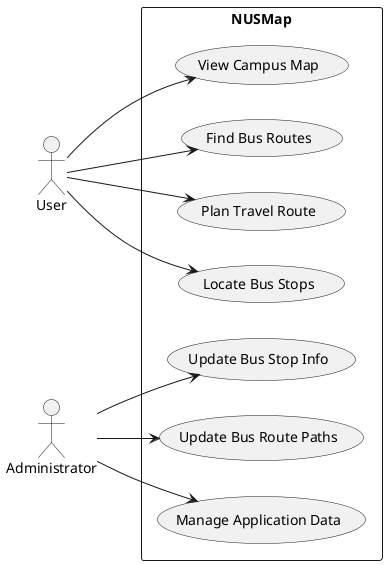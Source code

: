 @startuml NUSMap Use Case Diagram

left to right direction
actor "User" as user
actor "Administrator" as admin

rectangle NUSMap {
    usecase "View Campus Map" as UC1
    usecase "Find Bus Routes" as UC2
    usecase "Plan Travel Route" as UC3
    usecase "Locate Bus Stops" as UC4
    usecase "Update Bus Stop Info" as UC5
    usecase "Update Bus Route Paths" as UC6
    usecase "Manage Application Data" as UC7
    
    user --> UC1
    user --> UC2
    user --> UC3
    user --> UC4
    admin --> UC5
    admin --> UC6
    admin --> UC7
}

@enduml
